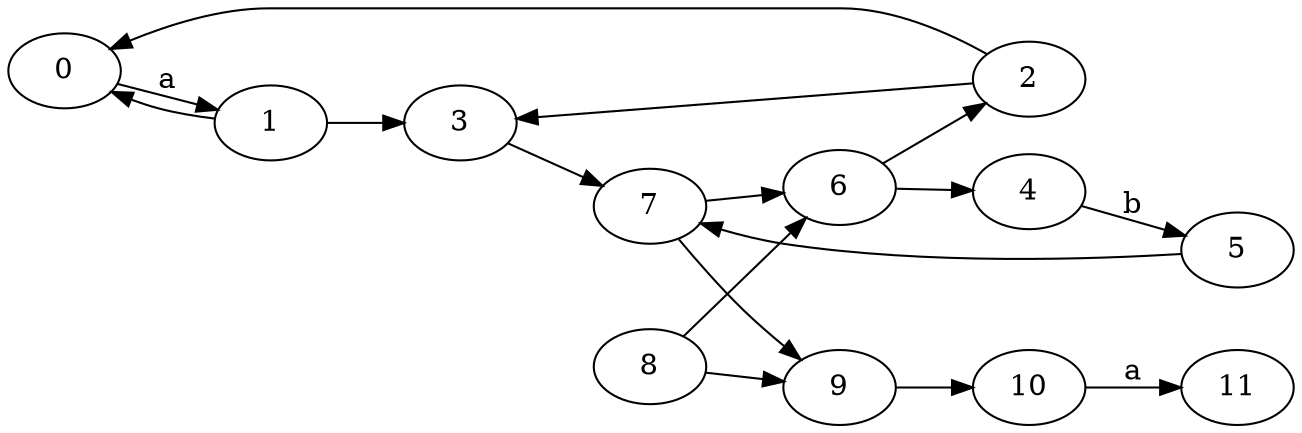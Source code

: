 digraph G {
rankdir="LR"
0 -> 1 [label="a"]
1 -> 3
1 -> 0
2 -> 3
2 -> 0
3 -> 7
4 -> 5 [label="b"]
5 -> 7
6 -> 2
6 -> 4
7 -> 9
7 -> 6
8 -> 9
8 -> 6
9 -> 10
10 -> 11 [label="a"]
}
